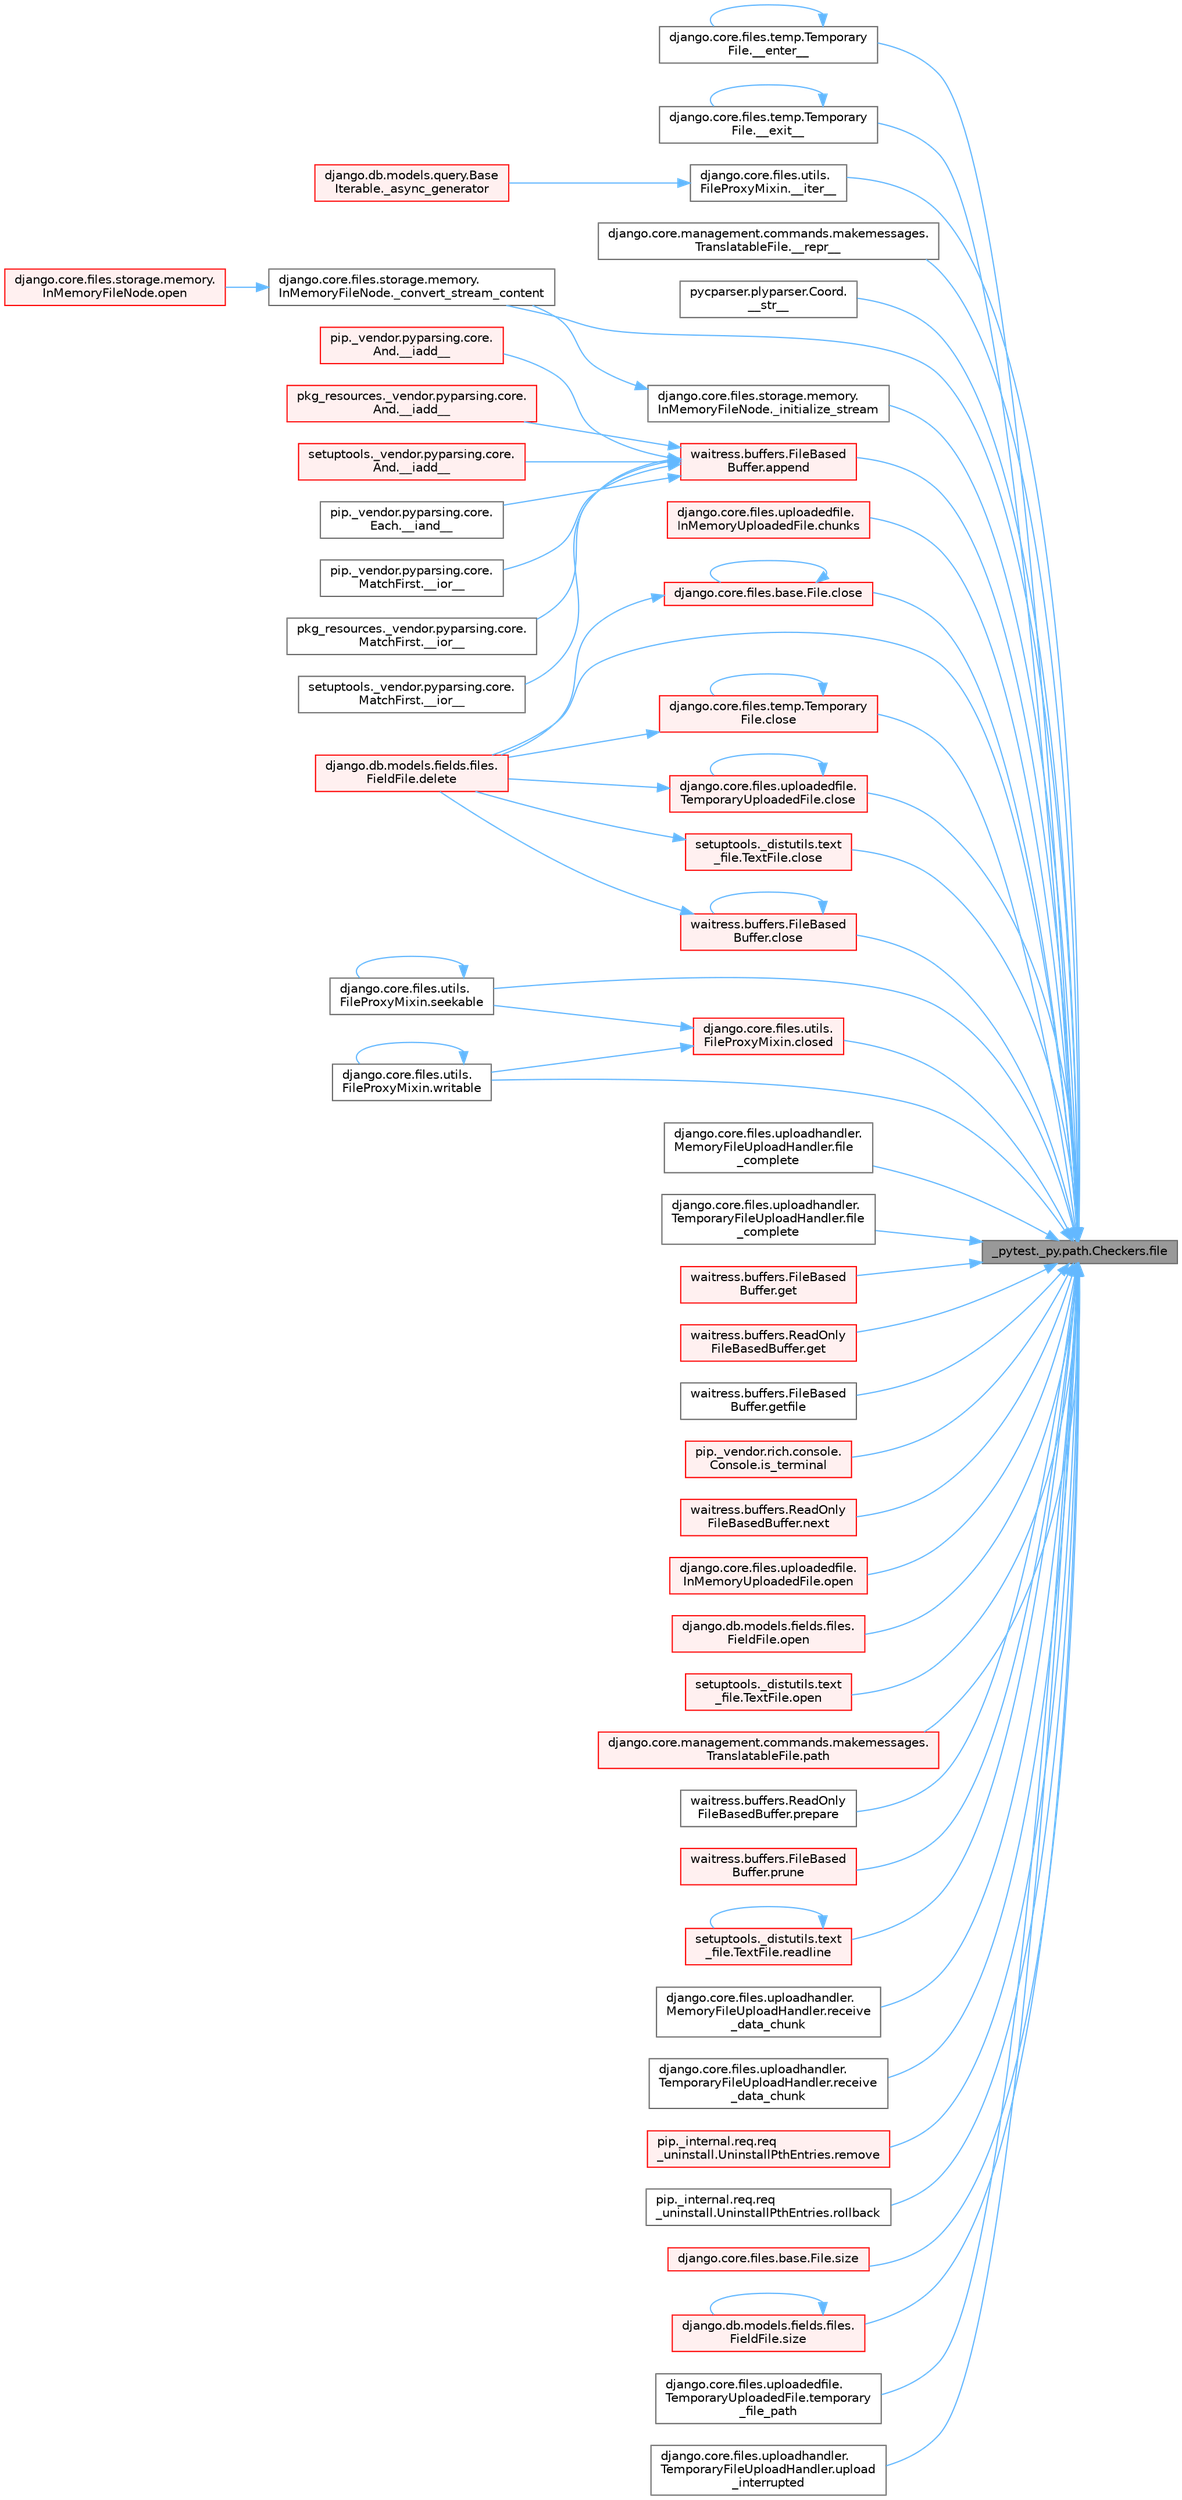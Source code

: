 digraph "_pytest._py.path.Checkers.file"
{
 // LATEX_PDF_SIZE
  bgcolor="transparent";
  edge [fontname=Helvetica,fontsize=10,labelfontname=Helvetica,labelfontsize=10];
  node [fontname=Helvetica,fontsize=10,shape=box,height=0.2,width=0.4];
  rankdir="RL";
  Node1 [id="Node000001",label="_pytest._py.path.Checkers.file",height=0.2,width=0.4,color="gray40", fillcolor="grey60", style="filled", fontcolor="black",tooltip=" "];
  Node1 -> Node2 [id="edge1_Node000001_Node000002",dir="back",color="steelblue1",style="solid",tooltip=" "];
  Node2 [id="Node000002",label="django.core.files.temp.Temporary\lFile.__enter__",height=0.2,width=0.4,color="grey40", fillcolor="white", style="filled",URL="$classdjango_1_1core_1_1files_1_1temp_1_1_temporary_file.html#aaf8947787cbef08d5ddc42c003231d42",tooltip=" "];
  Node2 -> Node2 [id="edge2_Node000002_Node000002",dir="back",color="steelblue1",style="solid",tooltip=" "];
  Node1 -> Node3 [id="edge3_Node000001_Node000003",dir="back",color="steelblue1",style="solid",tooltip=" "];
  Node3 [id="Node000003",label="django.core.files.temp.Temporary\lFile.__exit__",height=0.2,width=0.4,color="grey40", fillcolor="white", style="filled",URL="$classdjango_1_1core_1_1files_1_1temp_1_1_temporary_file.html#a8fec273181cb7993f39b1d77290a9c81",tooltip=" "];
  Node3 -> Node3 [id="edge4_Node000003_Node000003",dir="back",color="steelblue1",style="solid",tooltip=" "];
  Node1 -> Node4 [id="edge5_Node000001_Node000004",dir="back",color="steelblue1",style="solid",tooltip=" "];
  Node4 [id="Node000004",label="django.core.files.utils.\lFileProxyMixin.__iter__",height=0.2,width=0.4,color="grey40", fillcolor="white", style="filled",URL="$classdjango_1_1core_1_1files_1_1utils_1_1_file_proxy_mixin.html#ae16218e437b4bb6255492e6f594b880f",tooltip=" "];
  Node4 -> Node5 [id="edge6_Node000004_Node000005",dir="back",color="steelblue1",style="solid",tooltip=" "];
  Node5 [id="Node000005",label="django.db.models.query.Base\lIterable._async_generator",height=0.2,width=0.4,color="red", fillcolor="#FFF0F0", style="filled",URL="$classdjango_1_1db_1_1models_1_1query_1_1_base_iterable.html#a3ecc2267976bc6628d1fe84d78355144",tooltip=" "];
  Node1 -> Node7 [id="edge7_Node000001_Node000007",dir="back",color="steelblue1",style="solid",tooltip=" "];
  Node7 [id="Node000007",label="django.core.management.commands.makemessages.\lTranslatableFile.__repr__",height=0.2,width=0.4,color="grey40", fillcolor="white", style="filled",URL="$classdjango_1_1core_1_1management_1_1commands_1_1makemessages_1_1_translatable_file.html#aea249274ff138d12c0ecf52f067a3912",tooltip=" "];
  Node1 -> Node8 [id="edge8_Node000001_Node000008",dir="back",color="steelblue1",style="solid",tooltip=" "];
  Node8 [id="Node000008",label="pycparser.plyparser.Coord.\l__str__",height=0.2,width=0.4,color="grey40", fillcolor="white", style="filled",URL="$classpycparser_1_1plyparser_1_1_coord.html#aa2f5c3b1f8c0a2eb844182daa8f71512",tooltip=" "];
  Node1 -> Node9 [id="edge9_Node000001_Node000009",dir="back",color="steelblue1",style="solid",tooltip=" "];
  Node9 [id="Node000009",label="django.core.files.storage.memory.\lInMemoryFileNode._convert_stream_content",height=0.2,width=0.4,color="grey40", fillcolor="white", style="filled",URL="$classdjango_1_1core_1_1files_1_1storage_1_1memory_1_1_in_memory_file_node.html#a505e33bbe0f4c899bd152b5a78504a5f",tooltip=" "];
  Node9 -> Node10 [id="edge10_Node000009_Node000010",dir="back",color="steelblue1",style="solid",tooltip=" "];
  Node10 [id="Node000010",label="django.core.files.storage.memory.\lInMemoryFileNode.open",height=0.2,width=0.4,color="red", fillcolor="#FFF0F0", style="filled",URL="$classdjango_1_1core_1_1files_1_1storage_1_1memory_1_1_in_memory_file_node.html#a5c6b58cc9c725338da58591f6c689798",tooltip=" "];
  Node1 -> Node3184 [id="edge11_Node000001_Node003184",dir="back",color="steelblue1",style="solid",tooltip=" "];
  Node3184 [id="Node003184",label="django.core.files.storage.memory.\lInMemoryFileNode._initialize_stream",height=0.2,width=0.4,color="grey40", fillcolor="white", style="filled",URL="$classdjango_1_1core_1_1files_1_1storage_1_1memory_1_1_in_memory_file_node.html#a41bd98628930edccf034b140ca0cab88",tooltip=" "];
  Node3184 -> Node9 [id="edge12_Node003184_Node000009",dir="back",color="steelblue1",style="solid",tooltip=" "];
  Node1 -> Node3185 [id="edge13_Node000001_Node003185",dir="back",color="steelblue1",style="solid",tooltip=" "];
  Node3185 [id="Node003185",label="waitress.buffers.FileBased\lBuffer.append",height=0.2,width=0.4,color="red", fillcolor="#FFF0F0", style="filled",URL="$classwaitress_1_1buffers_1_1_file_based_buffer.html#a7ba030f652e5407c4ffc751e7e6dc5aa",tooltip=" "];
  Node3185 -> Node748 [id="edge14_Node003185_Node000748",dir="back",color="steelblue1",style="solid",tooltip=" "];
  Node748 [id="Node000748",label="pip._vendor.pyparsing.core.\lAnd.__iadd__",height=0.2,width=0.4,color="red", fillcolor="#FFF0F0", style="filled",URL="$classpip_1_1__vendor_1_1pyparsing_1_1core_1_1_and.html#a95acc8d227938acc37737c38dedc21ae",tooltip=" "];
  Node3185 -> Node749 [id="edge15_Node003185_Node000749",dir="back",color="steelblue1",style="solid",tooltip=" "];
  Node749 [id="Node000749",label="pkg_resources._vendor.pyparsing.core.\lAnd.__iadd__",height=0.2,width=0.4,color="red", fillcolor="#FFF0F0", style="filled",URL="$classpkg__resources_1_1__vendor_1_1pyparsing_1_1core_1_1_and.html#a3518d567360a52cd23673c05d57da5ec",tooltip=" "];
  Node3185 -> Node750 [id="edge16_Node003185_Node000750",dir="back",color="steelblue1",style="solid",tooltip=" "];
  Node750 [id="Node000750",label="setuptools._vendor.pyparsing.core.\lAnd.__iadd__",height=0.2,width=0.4,color="red", fillcolor="#FFF0F0", style="filled",URL="$classsetuptools_1_1__vendor_1_1pyparsing_1_1core_1_1_and.html#ae5d5acd18921d1ec46dfdb9ab9dd9a79",tooltip=" "];
  Node3185 -> Node751 [id="edge17_Node003185_Node000751",dir="back",color="steelblue1",style="solid",tooltip=" "];
  Node751 [id="Node000751",label="pip._vendor.pyparsing.core.\lEach.__iand__",height=0.2,width=0.4,color="grey40", fillcolor="white", style="filled",URL="$classpip_1_1__vendor_1_1pyparsing_1_1core_1_1_each.html#a1d27b3e9e2bc5b807febd382a9439497",tooltip=" "];
  Node3185 -> Node752 [id="edge18_Node003185_Node000752",dir="back",color="steelblue1",style="solid",tooltip=" "];
  Node752 [id="Node000752",label="pip._vendor.pyparsing.core.\lMatchFirst.__ior__",height=0.2,width=0.4,color="grey40", fillcolor="white", style="filled",URL="$classpip_1_1__vendor_1_1pyparsing_1_1core_1_1_match_first.html#ad0838e82fc3e9833a6c81c7a63e030d9",tooltip=" "];
  Node3185 -> Node753 [id="edge19_Node003185_Node000753",dir="back",color="steelblue1",style="solid",tooltip=" "];
  Node753 [id="Node000753",label="pkg_resources._vendor.pyparsing.core.\lMatchFirst.__ior__",height=0.2,width=0.4,color="grey40", fillcolor="white", style="filled",URL="$classpkg__resources_1_1__vendor_1_1pyparsing_1_1core_1_1_match_first.html#a58dab88aff8bd3218094f602fbc265f7",tooltip=" "];
  Node3185 -> Node754 [id="edge20_Node003185_Node000754",dir="back",color="steelblue1",style="solid",tooltip=" "];
  Node754 [id="Node000754",label="setuptools._vendor.pyparsing.core.\lMatchFirst.__ior__",height=0.2,width=0.4,color="grey40", fillcolor="white", style="filled",URL="$classsetuptools_1_1__vendor_1_1pyparsing_1_1core_1_1_match_first.html#a52ca6c6dcade163b72b05e8a4be07986",tooltip=" "];
  Node1 -> Node312 [id="edge21_Node000001_Node000312",dir="back",color="steelblue1",style="solid",tooltip=" "];
  Node312 [id="Node000312",label="django.core.files.uploadedfile.\lInMemoryUploadedFile.chunks",height=0.2,width=0.4,color="red", fillcolor="#FFF0F0", style="filled",URL="$classdjango_1_1core_1_1files_1_1uploadedfile_1_1_in_memory_uploaded_file.html#adc0e015945bc5d33673ec1d0f2b73074",tooltip=" "];
  Node1 -> Node3186 [id="edge22_Node000001_Node003186",dir="back",color="steelblue1",style="solid",tooltip=" "];
  Node3186 [id="Node003186",label="django.core.files.base.File.close",height=0.2,width=0.4,color="red", fillcolor="#FFF0F0", style="filled",URL="$classdjango_1_1core_1_1files_1_1base_1_1_file.html#a0ff3dc914f2c207114a150eaac429bdc",tooltip=" "];
  Node3186 -> Node3186 [id="edge23_Node003186_Node003186",dir="back",color="steelblue1",style="solid",tooltip=" "];
  Node3186 -> Node1590 [id="edge24_Node003186_Node001590",dir="back",color="steelblue1",style="solid",tooltip=" "];
  Node1590 [id="Node001590",label="django.db.models.fields.files.\lFieldFile.delete",height=0.2,width=0.4,color="red", fillcolor="#FFF0F0", style="filled",URL="$classdjango_1_1db_1_1models_1_1fields_1_1files_1_1_field_file.html#a9ceb820ca3d1263f793b61694dbc8214",tooltip=" "];
  Node1 -> Node1701 [id="edge25_Node000001_Node001701",dir="back",color="steelblue1",style="solid",tooltip=" "];
  Node1701 [id="Node001701",label="django.core.files.temp.Temporary\lFile.close",height=0.2,width=0.4,color="red", fillcolor="#FFF0F0", style="filled",URL="$classdjango_1_1core_1_1files_1_1temp_1_1_temporary_file.html#a3137c46b13cae4e5e6fe6489e42677d5",tooltip=" "];
  Node1701 -> Node1701 [id="edge26_Node001701_Node001701",dir="back",color="steelblue1",style="solid",tooltip=" "];
  Node1701 -> Node1590 [id="edge27_Node001701_Node001590",dir="back",color="steelblue1",style="solid",tooltip=" "];
  Node1 -> Node3187 [id="edge28_Node000001_Node003187",dir="back",color="steelblue1",style="solid",tooltip=" "];
  Node3187 [id="Node003187",label="django.core.files.uploadedfile.\lTemporaryUploadedFile.close",height=0.2,width=0.4,color="red", fillcolor="#FFF0F0", style="filled",URL="$classdjango_1_1core_1_1files_1_1uploadedfile_1_1_temporary_uploaded_file.html#a01ddb9d43a99baf6157c1d60b37198cd",tooltip=" "];
  Node3187 -> Node3187 [id="edge29_Node003187_Node003187",dir="back",color="steelblue1",style="solid",tooltip=" "];
  Node3187 -> Node1590 [id="edge30_Node003187_Node001590",dir="back",color="steelblue1",style="solid",tooltip=" "];
  Node1 -> Node1588 [id="edge31_Node000001_Node001588",dir="back",color="steelblue1",style="solid",tooltip=" "];
  Node1588 [id="Node001588",label="setuptools._distutils.text\l_file.TextFile.close",height=0.2,width=0.4,color="red", fillcolor="#FFF0F0", style="filled",URL="$classsetuptools_1_1__distutils_1_1text__file_1_1_text_file.html#a880e75e9f3da58303c2746ad57f825bd",tooltip=" "];
  Node1588 -> Node1590 [id="edge32_Node001588_Node001590",dir="back",color="steelblue1",style="solid",tooltip=" "];
  Node1 -> Node3188 [id="edge33_Node000001_Node003188",dir="back",color="steelblue1",style="solid",tooltip=" "];
  Node3188 [id="Node003188",label="waitress.buffers.FileBased\lBuffer.close",height=0.2,width=0.4,color="red", fillcolor="#FFF0F0", style="filled",URL="$classwaitress_1_1buffers_1_1_file_based_buffer.html#ac905de07bced18a7cbbd94495c3e2bf4",tooltip=" "];
  Node3188 -> Node3188 [id="edge34_Node003188_Node003188",dir="back",color="steelblue1",style="solid",tooltip=" "];
  Node3188 -> Node1590 [id="edge35_Node003188_Node001590",dir="back",color="steelblue1",style="solid",tooltip=" "];
  Node1 -> Node3189 [id="edge36_Node000001_Node003189",dir="back",color="steelblue1",style="solid",tooltip=" "];
  Node3189 [id="Node003189",label="django.core.files.utils.\lFileProxyMixin.closed",height=0.2,width=0.4,color="red", fillcolor="#FFF0F0", style="filled",URL="$classdjango_1_1core_1_1files_1_1utils_1_1_file_proxy_mixin.html#a7097b92b399b272f42604aa110a69938",tooltip=" "];
  Node3189 -> Node3191 [id="edge37_Node003189_Node003191",dir="back",color="steelblue1",style="solid",tooltip=" "];
  Node3191 [id="Node003191",label="django.core.files.utils.\lFileProxyMixin.seekable",height=0.2,width=0.4,color="grey40", fillcolor="white", style="filled",URL="$classdjango_1_1core_1_1files_1_1utils_1_1_file_proxy_mixin.html#aa4b9a0ee28adffe3258919c398d1b560",tooltip=" "];
  Node3191 -> Node3191 [id="edge38_Node003191_Node003191",dir="back",color="steelblue1",style="solid",tooltip=" "];
  Node3189 -> Node3192 [id="edge39_Node003189_Node003192",dir="back",color="steelblue1",style="solid",tooltip=" "];
  Node3192 [id="Node003192",label="django.core.files.utils.\lFileProxyMixin.writable",height=0.2,width=0.4,color="grey40", fillcolor="white", style="filled",URL="$classdjango_1_1core_1_1files_1_1utils_1_1_file_proxy_mixin.html#a95b6c94bed094596e1419164096af280",tooltip=" "];
  Node3192 -> Node3192 [id="edge40_Node003192_Node003192",dir="back",color="steelblue1",style="solid",tooltip=" "];
  Node1 -> Node1590 [id="edge41_Node000001_Node001590",dir="back",color="steelblue1",style="solid",tooltip=" "];
  Node1 -> Node3193 [id="edge42_Node000001_Node003193",dir="back",color="steelblue1",style="solid",tooltip=" "];
  Node3193 [id="Node003193",label="django.core.files.uploadhandler.\lMemoryFileUploadHandler.file\l_complete",height=0.2,width=0.4,color="grey40", fillcolor="white", style="filled",URL="$classdjango_1_1core_1_1files_1_1uploadhandler_1_1_memory_file_upload_handler.html#ad1125479bbbf4e1a5b5e6a20168cff93",tooltip=" "];
  Node1 -> Node3194 [id="edge43_Node000001_Node003194",dir="back",color="steelblue1",style="solid",tooltip=" "];
  Node3194 [id="Node003194",label="django.core.files.uploadhandler.\lTemporaryFileUploadHandler.file\l_complete",height=0.2,width=0.4,color="grey40", fillcolor="white", style="filled",URL="$classdjango_1_1core_1_1files_1_1uploadhandler_1_1_temporary_file_upload_handler.html#a0f65d4f149683cd7d8515c1c23ba28d8",tooltip=" "];
  Node1 -> Node3195 [id="edge44_Node000001_Node003195",dir="back",color="steelblue1",style="solid",tooltip=" "];
  Node3195 [id="Node003195",label="waitress.buffers.FileBased\lBuffer.get",height=0.2,width=0.4,color="red", fillcolor="#FFF0F0", style="filled",URL="$classwaitress_1_1buffers_1_1_file_based_buffer.html#a70d57ce9b56a8367b89889935ebcbd5b",tooltip=" "];
  Node1 -> Node3196 [id="edge45_Node000001_Node003196",dir="back",color="steelblue1",style="solid",tooltip=" "];
  Node3196 [id="Node003196",label="waitress.buffers.ReadOnly\lFileBasedBuffer.get",height=0.2,width=0.4,color="red", fillcolor="#FFF0F0", style="filled",URL="$classwaitress_1_1buffers_1_1_read_only_file_based_buffer.html#ad827476b746a01ba34d1cc687eaa5211",tooltip=" "];
  Node1 -> Node3197 [id="edge46_Node000001_Node003197",dir="back",color="steelblue1",style="solid",tooltip=" "];
  Node3197 [id="Node003197",label="waitress.buffers.FileBased\lBuffer.getfile",height=0.2,width=0.4,color="grey40", fillcolor="white", style="filled",URL="$classwaitress_1_1buffers_1_1_file_based_buffer.html#af8b421b42fc2270533328658a99ca701",tooltip=" "];
  Node1 -> Node3198 [id="edge47_Node000001_Node003198",dir="back",color="steelblue1",style="solid",tooltip=" "];
  Node3198 [id="Node003198",label="pip._vendor.rich.console.\lConsole.is_terminal",height=0.2,width=0.4,color="red", fillcolor="#FFF0F0", style="filled",URL="$classpip_1_1__vendor_1_1rich_1_1console_1_1_console.html#aa5f54734cb3bf4d939d074d6c9cbcb46",tooltip=" "];
  Node1 -> Node3210 [id="edge48_Node000001_Node003210",dir="back",color="steelblue1",style="solid",tooltip=" "];
  Node3210 [id="Node003210",label="waitress.buffers.ReadOnly\lFileBasedBuffer.next",height=0.2,width=0.4,color="red", fillcolor="#FFF0F0", style="filled",URL="$classwaitress_1_1buffers_1_1_read_only_file_based_buffer.html#abe4de40734fe741502bca32c8284c669",tooltip=" "];
  Node1 -> Node3213 [id="edge49_Node000001_Node003213",dir="back",color="steelblue1",style="solid",tooltip=" "];
  Node3213 [id="Node003213",label="django.core.files.uploadedfile.\lInMemoryUploadedFile.open",height=0.2,width=0.4,color="red", fillcolor="#FFF0F0", style="filled",URL="$classdjango_1_1core_1_1files_1_1uploadedfile_1_1_in_memory_uploaded_file.html#a7f211d59dc27d050a61d27ca2e0f5f40",tooltip=" "];
  Node1 -> Node1329 [id="edge50_Node000001_Node001329",dir="back",color="steelblue1",style="solid",tooltip=" "];
  Node1329 [id="Node001329",label="django.db.models.fields.files.\lFieldFile.open",height=0.2,width=0.4,color="red", fillcolor="#FFF0F0", style="filled",URL="$classdjango_1_1db_1_1models_1_1fields_1_1files_1_1_field_file.html#ac17332adacb50b3ff23da63ecbe5561f",tooltip=" "];
  Node1 -> Node1778 [id="edge51_Node000001_Node001778",dir="back",color="steelblue1",style="solid",tooltip=" "];
  Node1778 [id="Node001778",label="setuptools._distutils.text\l_file.TextFile.open",height=0.2,width=0.4,color="red", fillcolor="#FFF0F0", style="filled",URL="$classsetuptools_1_1__distutils_1_1text__file_1_1_text_file.html#ab568abcef363b1b422cddfead42e68b2",tooltip=" "];
  Node1 -> Node2884 [id="edge52_Node000001_Node002884",dir="back",color="steelblue1",style="solid",tooltip=" "];
  Node2884 [id="Node002884",label="django.core.management.commands.makemessages.\lTranslatableFile.path",height=0.2,width=0.4,color="red", fillcolor="#FFF0F0", style="filled",URL="$classdjango_1_1core_1_1management_1_1commands_1_1makemessages_1_1_translatable_file.html#ad851d5e6b8a65f5915ccfd4a30fb8026",tooltip=" "];
  Node1 -> Node3214 [id="edge53_Node000001_Node003214",dir="back",color="steelblue1",style="solid",tooltip=" "];
  Node3214 [id="Node003214",label="waitress.buffers.ReadOnly\lFileBasedBuffer.prepare",height=0.2,width=0.4,color="grey40", fillcolor="white", style="filled",URL="$classwaitress_1_1buffers_1_1_read_only_file_based_buffer.html#a8b318532422bdede0b8cfccb8e06dd68",tooltip=" "];
  Node1 -> Node3215 [id="edge54_Node000001_Node003215",dir="back",color="steelblue1",style="solid",tooltip=" "];
  Node3215 [id="Node003215",label="waitress.buffers.FileBased\lBuffer.prune",height=0.2,width=0.4,color="red", fillcolor="#FFF0F0", style="filled",URL="$classwaitress_1_1buffers_1_1_file_based_buffer.html#a7606486033835e8c93e1ef757593e916",tooltip=" "];
  Node1 -> Node1680 [id="edge55_Node000001_Node001680",dir="back",color="steelblue1",style="solid",tooltip=" "];
  Node1680 [id="Node001680",label="setuptools._distutils.text\l_file.TextFile.readline",height=0.2,width=0.4,color="red", fillcolor="#FFF0F0", style="filled",URL="$classsetuptools_1_1__distutils_1_1text__file_1_1_text_file.html#a644a305362fdb031f59f879242042ee7",tooltip=" "];
  Node1680 -> Node1680 [id="edge56_Node001680_Node001680",dir="back",color="steelblue1",style="solid",tooltip=" "];
  Node1 -> Node3216 [id="edge57_Node000001_Node003216",dir="back",color="steelblue1",style="solid",tooltip=" "];
  Node3216 [id="Node003216",label="django.core.files.uploadhandler.\lMemoryFileUploadHandler.receive\l_data_chunk",height=0.2,width=0.4,color="grey40", fillcolor="white", style="filled",URL="$classdjango_1_1core_1_1files_1_1uploadhandler_1_1_memory_file_upload_handler.html#a0da18eeaef5d8a957f1381088c9a3acc",tooltip=" "];
  Node1 -> Node3217 [id="edge58_Node000001_Node003217",dir="back",color="steelblue1",style="solid",tooltip=" "];
  Node3217 [id="Node003217",label="django.core.files.uploadhandler.\lTemporaryFileUploadHandler.receive\l_data_chunk",height=0.2,width=0.4,color="grey40", fillcolor="white", style="filled",URL="$classdjango_1_1core_1_1files_1_1uploadhandler_1_1_temporary_file_upload_handler.html#ae1dc292b2b75d9c899bce8c1661197e7",tooltip=" "];
  Node1 -> Node3218 [id="edge59_Node000001_Node003218",dir="back",color="steelblue1",style="solid",tooltip=" "];
  Node3218 [id="Node003218",label="pip._internal.req.req\l_uninstall.UninstallPthEntries.remove",height=0.2,width=0.4,color="red", fillcolor="#FFF0F0", style="filled",URL="$classpip_1_1__internal_1_1req_1_1req__uninstall_1_1_uninstall_pth_entries.html#abc6207d7c971076b788c476316aacfc2",tooltip=" "];
  Node1 -> Node3219 [id="edge60_Node000001_Node003219",dir="back",color="steelblue1",style="solid",tooltip=" "];
  Node3219 [id="Node003219",label="pip._internal.req.req\l_uninstall.UninstallPthEntries.rollback",height=0.2,width=0.4,color="grey40", fillcolor="white", style="filled",URL="$classpip_1_1__internal_1_1req_1_1req__uninstall_1_1_uninstall_pth_entries.html#aeb93d32a49c1f6b09dbfd1c737fc0fa3",tooltip=" "];
  Node1 -> Node3191 [id="edge61_Node000001_Node003191",dir="back",color="steelblue1",style="solid",tooltip=" "];
  Node1 -> Node3220 [id="edge62_Node000001_Node003220",dir="back",color="steelblue1",style="solid",tooltip=" "];
  Node3220 [id="Node003220",label="django.core.files.base.File.size",height=0.2,width=0.4,color="red", fillcolor="#FFF0F0", style="filled",URL="$classdjango_1_1core_1_1files_1_1base_1_1_file.html#abe624c2bbb9a5c895e8d99ec7de4fd3d",tooltip=" "];
  Node1 -> Node2317 [id="edge63_Node000001_Node002317",dir="back",color="steelblue1",style="solid",tooltip=" "];
  Node2317 [id="Node002317",label="django.db.models.fields.files.\lFieldFile.size",height=0.2,width=0.4,color="red", fillcolor="#FFF0F0", style="filled",URL="$classdjango_1_1db_1_1models_1_1fields_1_1files_1_1_field_file.html#aea23a57308858c3cbc573c67f2ab9b74",tooltip=" "];
  Node2317 -> Node2317 [id="edge64_Node002317_Node002317",dir="back",color="steelblue1",style="solid",tooltip=" "];
  Node1 -> Node3221 [id="edge65_Node000001_Node003221",dir="back",color="steelblue1",style="solid",tooltip=" "];
  Node3221 [id="Node003221",label="django.core.files.uploadedfile.\lTemporaryUploadedFile.temporary\l_file_path",height=0.2,width=0.4,color="grey40", fillcolor="white", style="filled",URL="$classdjango_1_1core_1_1files_1_1uploadedfile_1_1_temporary_uploaded_file.html#a37f169a0944aa960842b70284d02a828",tooltip=" "];
  Node1 -> Node3222 [id="edge66_Node000001_Node003222",dir="back",color="steelblue1",style="solid",tooltip=" "];
  Node3222 [id="Node003222",label="django.core.files.uploadhandler.\lTemporaryFileUploadHandler.upload\l_interrupted",height=0.2,width=0.4,color="grey40", fillcolor="white", style="filled",URL="$classdjango_1_1core_1_1files_1_1uploadhandler_1_1_temporary_file_upload_handler.html#a5f322887121ba39321d767279932afe9",tooltip=" "];
  Node1 -> Node3192 [id="edge67_Node000001_Node003192",dir="back",color="steelblue1",style="solid",tooltip=" "];
}
